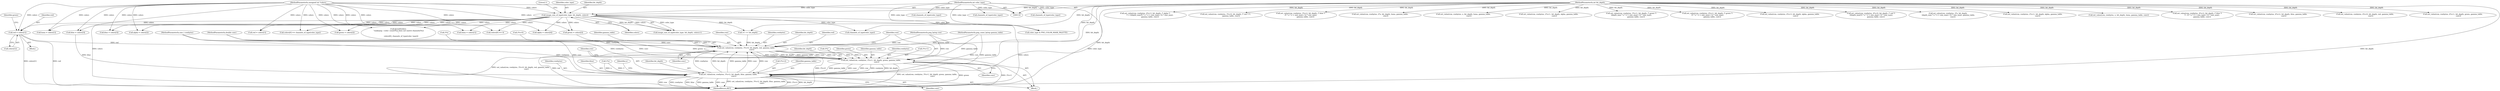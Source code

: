digraph "1_Android_9d4853418ab2f754c2b63e091c29c5529b8b86ca_14@array" {
"1000586" [label="(Call,red = colors[1])"];
"1000132" [label="(Call,image_size_of_type(color_type, bit_depth, colors))"];
"1000122" [label="(MethodParameterIn,int color_type)"];
"1000123" [label="(MethodParameterIn,int bit_depth)"];
"1000126" [label="(MethodParameterIn,unsigned int *colors)"];
"1000614" [label="(Call,set_value(row, rowbytes, 3*x+0, bit_depth, red, gamma_table,\n                     conv))"];
"1000626" [label="(Call,set_value(row, rowbytes, 3*x+1, bit_depth, green, gamma_table,\n                     conv))"];
"1000638" [label="(Call,set_value(row, rowbytes, 3*x+2, bit_depth, blue, gamma_table,\n                     conv))"];
"1000615" [label="(Identifier,row)"];
"1000641" [label="(Call,3*x+2)"];
"1000625" [label="(Identifier,conv)"];
"1000648" [label="(Identifier,gamma_table)"];
"1000640" [label="(Identifier,rowbytes)"];
"1000751" [label="(Call,channels_of_type(color_type))"];
"1000453" [label="(Call,set_value(row, rowbytes, 4*x+3, bit_depth, /* alpha */\n                  Y + ((depth_max-Y) * x * 2 + size_max) / (2 * size_max),\n                  gamma_table, conv))"];
"1000502" [label="(Call,channels_of_type(color_type))"];
"1000638" [label="(Call,set_value(row, rowbytes, 3*x+2, bit_depth, blue, gamma_table,\n                     conv))"];
"1000125" [label="(MethodParameterIn,double conv)"];
"1000666" [label="(Call,blue = colors[3])"];
"1000672" [label="(Call,alpha = colors[4])"];
"1000654" [label="(Call,red = colors[1])"];
"1000299" [label="(Call,set_value(row, rowbytes, 3*x+0, bit_depth, /* red */ Y,\n                     gamma_table, conv))"];
"1000634" [label="(Identifier,bit_depth)"];
"1000587" [label="(Identifier,red)"];
"1000136" [label="(Literal,1)"];
"1000630" [label="(Call,3*x)"];
"1000498" [label="(Call,colors[0] == channels_of_type(color_type))"];
"1000333" [label="(Call,set_value(row, rowbytes, 3*x+2, bit_depth, /* blue */\n (Y * x * 2 + size_max) / (2 * size_max),\n                  gamma_table, conv))"];
"1000120" [label="(MethodParameterIn,size_t rowbytes)"];
"1000616" [label="(Identifier,rowbytes)"];
"1000560" [label="(Call,set_value(row, rowbytes, 2*x, bit_depth, luma, gamma_table,\n                     conv))"];
"1000526" [label="(Call,set_value(row, rowbytes, x, bit_depth, luma, gamma_table,\n                     conv))"];
"1000622" [label="(Identifier,bit_depth)"];
"1000588" [label="(Call,colors[1])"];
"1000570" [label="(Call,set_value(row, rowbytes, 2*x+1, bit_depth, alpha, gamma_table,\n                     conv))"];
"1000311" [label="(Call,set_value(row, rowbytes, 3*x+1, bit_depth, /* green */\n (depth_max * x * 2 + size_max) / (2 * size_max),\n                  gamma_table, conv))"];
"1000133" [label="(Identifier,color_type)"];
"1000141" [label="(Call,1U << bit_depth)"];
"1000119" [label="(MethodParameterIn,png_bytep row)"];
"1000511" [label="(Call,luma = colors[1])"];
"1000135" [label="(Identifier,colors)"];
"1000124" [label="(MethodParameterIn,png_const_bytep gamma_table)"];
"1000407" [label="(Call,set_value(row, rowbytes, 4*x+1, bit_depth, /* green */\n (Y * x * 2 + size_max) / (2 * size_max),\n                  gamma_table, conv))"];
"1000628" [label="(Identifier,rowbytes)"];
"1000123" [label="(MethodParameterIn,int bit_depth)"];
"1000629" [label="(Call,3*x+1)"];
"1000639" [label="(Identifier,row)"];
"1000637" [label="(Identifier,conv)"];
"1000623" [label="(Identifier,red)"];
"1000724" [label="(Call,set_value(row, rowbytes, 4*x+3, bit_depth, alpha, gamma_table,\n                     conv))"];
"1000131" [label="(Call,image_size_of_type(color_type, bit_depth, colors)-1)"];
"1000152" [label="(Call,channels_of_type(color_type))"];
"1000627" [label="(Identifier,row)"];
"1000635" [label="(Identifier,green)"];
"1000383" [label="(Call,set_value(row, rowbytes, 4*x+0, bit_depth, /* red */\n ((depth_max-Y) * x * 2 + size_max) / (2 * size_max),\n                  gamma_table, conv))"];
"1000636" [label="(Identifier,gamma_table)"];
"1000626" [label="(Call,set_value(row, rowbytes, 3*x+1, bit_depth, green, gamma_table,\n                     conv))"];
"1000505" [label="(Call,channels_of_type(color_type))"];
"1000239" [label="(Call,set_value(row, rowbytes, 2*x, bit_depth,\n (depth_max * x * 2 + size_max) / (2 * size_max), gamma_table,\n                  conv))"];
"1000259" [label="(Call,set_value(row, rowbytes, 2*x+1, bit_depth, alpha, gamma_table,\n                  conv))"];
"1000618" [label="(Call,3*x)"];
"1000586" [label="(Call,red = colors[1])"];
"1000598" [label="(Call,blue = colors[3])"];
"1000544" [label="(Call,alpha = colors[2])"];
"1000592" [label="(Call,green = colors[2])"];
"1000617" [label="(Call,3*x+0)"];
"1000660" [label="(Call,green = colors[2])"];
"1000647" [label="(Identifier,blue)"];
"1000642" [label="(Call,3*x)"];
"1000745" [label="(Call,fprintf(stderr,\n \"makepng: --color: count(%u) does not match channels(%u)\n\",\n\n          colors[0], channels_of_type(color_type)))"];
"1000538" [label="(Call,luma = colors[1])"];
"1000134" [label="(Identifier,bit_depth)"];
"1000203" [label="(Call,set_value(row, rowbytes, x, bit_depth, luma, gamma_table, conv))"];
"1000612" [label="(Identifier,x)"];
"1000646" [label="(Identifier,bit_depth)"];
"1000584" [label="(Block,)"];
"1000593" [label="(Identifier,green)"];
"1000122" [label="(MethodParameterIn,int color_type)"];
"1000613" [label="(Block,)"];
"1000429" [label="(Call,set_value(row, rowbytes, 4*x+2, bit_depth, /* blue */\n                  Y - (Y * x * 2 + size_max) / (2 * size_max),\n                  gamma_table, conv))"];
"1000624" [label="(Identifier,gamma_table)"];
"1000712" [label="(Call,set_value(row, rowbytes, 4*x+2, bit_depth, blue, gamma_table,\n                     conv))"];
"1000688" [label="(Call,set_value(row, rowbytes, 4*x+0, bit_depth, red, gamma_table,\n                     conv))"];
"1000126" [label="(MethodParameterIn,unsigned int *colors)"];
"1000755" [label="(MethodReturn,RET)"];
"1000132" [label="(Call,image_size_of_type(color_type, bit_depth, colors))"];
"1000146" [label="(Call,colors[0] == 0)"];
"1000700" [label="(Call,set_value(row, rowbytes, 4*x+1, bit_depth, green, gamma_table,\n                     conv))"];
"1000649" [label="(Identifier,conv)"];
"1000614" [label="(Call,set_value(row, rowbytes, 3*x+0, bit_depth, red, gamma_table,\n                     conv))"];
"1000488" [label="(Call,color_type & PNG_COLOR_MASK_PALETTE)"];
"1000586" -> "1000584"  [label="AST: "];
"1000586" -> "1000588"  [label="CFG: "];
"1000587" -> "1000586"  [label="AST: "];
"1000588" -> "1000586"  [label="AST: "];
"1000593" -> "1000586"  [label="CFG: "];
"1000586" -> "1000755"  [label="DDG: colors[1]"];
"1000586" -> "1000755"  [label="DDG: red"];
"1000132" -> "1000586"  [label="DDG: colors"];
"1000126" -> "1000586"  [label="DDG: colors"];
"1000586" -> "1000614"  [label="DDG: red"];
"1000132" -> "1000131"  [label="AST: "];
"1000132" -> "1000135"  [label="CFG: "];
"1000133" -> "1000132"  [label="AST: "];
"1000134" -> "1000132"  [label="AST: "];
"1000135" -> "1000132"  [label="AST: "];
"1000136" -> "1000132"  [label="CFG: "];
"1000132" -> "1000755"  [label="DDG: colors"];
"1000132" -> "1000131"  [label="DDG: color_type"];
"1000132" -> "1000131"  [label="DDG: bit_depth"];
"1000132" -> "1000131"  [label="DDG: colors"];
"1000122" -> "1000132"  [label="DDG: color_type"];
"1000123" -> "1000132"  [label="DDG: bit_depth"];
"1000126" -> "1000132"  [label="DDG: colors"];
"1000132" -> "1000141"  [label="DDG: bit_depth"];
"1000132" -> "1000146"  [label="DDG: colors"];
"1000132" -> "1000152"  [label="DDG: color_type"];
"1000132" -> "1000488"  [label="DDG: color_type"];
"1000132" -> "1000498"  [label="DDG: colors"];
"1000132" -> "1000511"  [label="DDG: colors"];
"1000132" -> "1000538"  [label="DDG: colors"];
"1000132" -> "1000544"  [label="DDG: colors"];
"1000132" -> "1000592"  [label="DDG: colors"];
"1000132" -> "1000598"  [label="DDG: colors"];
"1000132" -> "1000654"  [label="DDG: colors"];
"1000132" -> "1000660"  [label="DDG: colors"];
"1000132" -> "1000666"  [label="DDG: colors"];
"1000132" -> "1000672"  [label="DDG: colors"];
"1000132" -> "1000745"  [label="DDG: colors"];
"1000122" -> "1000118"  [label="AST: "];
"1000122" -> "1000755"  [label="DDG: color_type"];
"1000122" -> "1000152"  [label="DDG: color_type"];
"1000122" -> "1000488"  [label="DDG: color_type"];
"1000122" -> "1000502"  [label="DDG: color_type"];
"1000122" -> "1000505"  [label="DDG: color_type"];
"1000122" -> "1000751"  [label="DDG: color_type"];
"1000123" -> "1000118"  [label="AST: "];
"1000123" -> "1000755"  [label="DDG: bit_depth"];
"1000123" -> "1000141"  [label="DDG: bit_depth"];
"1000123" -> "1000203"  [label="DDG: bit_depth"];
"1000123" -> "1000239"  [label="DDG: bit_depth"];
"1000123" -> "1000259"  [label="DDG: bit_depth"];
"1000123" -> "1000299"  [label="DDG: bit_depth"];
"1000123" -> "1000311"  [label="DDG: bit_depth"];
"1000123" -> "1000333"  [label="DDG: bit_depth"];
"1000123" -> "1000383"  [label="DDG: bit_depth"];
"1000123" -> "1000407"  [label="DDG: bit_depth"];
"1000123" -> "1000429"  [label="DDG: bit_depth"];
"1000123" -> "1000453"  [label="DDG: bit_depth"];
"1000123" -> "1000526"  [label="DDG: bit_depth"];
"1000123" -> "1000560"  [label="DDG: bit_depth"];
"1000123" -> "1000570"  [label="DDG: bit_depth"];
"1000123" -> "1000614"  [label="DDG: bit_depth"];
"1000123" -> "1000626"  [label="DDG: bit_depth"];
"1000123" -> "1000638"  [label="DDG: bit_depth"];
"1000123" -> "1000688"  [label="DDG: bit_depth"];
"1000123" -> "1000700"  [label="DDG: bit_depth"];
"1000123" -> "1000712"  [label="DDG: bit_depth"];
"1000123" -> "1000724"  [label="DDG: bit_depth"];
"1000126" -> "1000118"  [label="AST: "];
"1000126" -> "1000755"  [label="DDG: colors"];
"1000126" -> "1000146"  [label="DDG: colors"];
"1000126" -> "1000498"  [label="DDG: colors"];
"1000126" -> "1000511"  [label="DDG: colors"];
"1000126" -> "1000538"  [label="DDG: colors"];
"1000126" -> "1000544"  [label="DDG: colors"];
"1000126" -> "1000592"  [label="DDG: colors"];
"1000126" -> "1000598"  [label="DDG: colors"];
"1000126" -> "1000654"  [label="DDG: colors"];
"1000126" -> "1000660"  [label="DDG: colors"];
"1000126" -> "1000666"  [label="DDG: colors"];
"1000126" -> "1000672"  [label="DDG: colors"];
"1000126" -> "1000745"  [label="DDG: colors"];
"1000614" -> "1000613"  [label="AST: "];
"1000614" -> "1000625"  [label="CFG: "];
"1000615" -> "1000614"  [label="AST: "];
"1000616" -> "1000614"  [label="AST: "];
"1000617" -> "1000614"  [label="AST: "];
"1000622" -> "1000614"  [label="AST: "];
"1000623" -> "1000614"  [label="AST: "];
"1000624" -> "1000614"  [label="AST: "];
"1000625" -> "1000614"  [label="AST: "];
"1000627" -> "1000614"  [label="CFG: "];
"1000614" -> "1000755"  [label="DDG: set_value(row, rowbytes, 3*x+0, bit_depth, red, gamma_table,\n                     conv)"];
"1000614" -> "1000755"  [label="DDG: red"];
"1000614" -> "1000755"  [label="DDG: 3*x+0"];
"1000638" -> "1000614"  [label="DDG: row"];
"1000638" -> "1000614"  [label="DDG: rowbytes"];
"1000638" -> "1000614"  [label="DDG: bit_depth"];
"1000638" -> "1000614"  [label="DDG: gamma_table"];
"1000638" -> "1000614"  [label="DDG: conv"];
"1000119" -> "1000614"  [label="DDG: row"];
"1000120" -> "1000614"  [label="DDG: rowbytes"];
"1000618" -> "1000614"  [label="DDG: 3"];
"1000618" -> "1000614"  [label="DDG: x"];
"1000141" -> "1000614"  [label="DDG: bit_depth"];
"1000124" -> "1000614"  [label="DDG: gamma_table"];
"1000125" -> "1000614"  [label="DDG: conv"];
"1000614" -> "1000626"  [label="DDG: row"];
"1000614" -> "1000626"  [label="DDG: rowbytes"];
"1000614" -> "1000626"  [label="DDG: bit_depth"];
"1000614" -> "1000626"  [label="DDG: gamma_table"];
"1000614" -> "1000626"  [label="DDG: conv"];
"1000626" -> "1000613"  [label="AST: "];
"1000626" -> "1000637"  [label="CFG: "];
"1000627" -> "1000626"  [label="AST: "];
"1000628" -> "1000626"  [label="AST: "];
"1000629" -> "1000626"  [label="AST: "];
"1000634" -> "1000626"  [label="AST: "];
"1000635" -> "1000626"  [label="AST: "];
"1000636" -> "1000626"  [label="AST: "];
"1000637" -> "1000626"  [label="AST: "];
"1000639" -> "1000626"  [label="CFG: "];
"1000626" -> "1000755"  [label="DDG: 3*x+1"];
"1000626" -> "1000755"  [label="DDG: set_value(row, rowbytes, 3*x+1, bit_depth, green, gamma_table,\n                     conv)"];
"1000626" -> "1000755"  [label="DDG: green"];
"1000119" -> "1000626"  [label="DDG: row"];
"1000120" -> "1000626"  [label="DDG: rowbytes"];
"1000630" -> "1000626"  [label="DDG: 3"];
"1000630" -> "1000626"  [label="DDG: x"];
"1000592" -> "1000626"  [label="DDG: green"];
"1000124" -> "1000626"  [label="DDG: gamma_table"];
"1000125" -> "1000626"  [label="DDG: conv"];
"1000626" -> "1000638"  [label="DDG: row"];
"1000626" -> "1000638"  [label="DDG: rowbytes"];
"1000626" -> "1000638"  [label="DDG: bit_depth"];
"1000626" -> "1000638"  [label="DDG: gamma_table"];
"1000626" -> "1000638"  [label="DDG: conv"];
"1000638" -> "1000613"  [label="AST: "];
"1000638" -> "1000649"  [label="CFG: "];
"1000639" -> "1000638"  [label="AST: "];
"1000640" -> "1000638"  [label="AST: "];
"1000641" -> "1000638"  [label="AST: "];
"1000646" -> "1000638"  [label="AST: "];
"1000647" -> "1000638"  [label="AST: "];
"1000648" -> "1000638"  [label="AST: "];
"1000649" -> "1000638"  [label="AST: "];
"1000612" -> "1000638"  [label="CFG: "];
"1000638" -> "1000755"  [label="DDG: set_value(row, rowbytes, 3*x+2, bit_depth, blue, gamma_table,\n                     conv)"];
"1000638" -> "1000755"  [label="DDG: 3*x+2"];
"1000638" -> "1000755"  [label="DDG: bit_depth"];
"1000638" -> "1000755"  [label="DDG: row"];
"1000638" -> "1000755"  [label="DDG: rowbytes"];
"1000638" -> "1000755"  [label="DDG: blue"];
"1000638" -> "1000755"  [label="DDG: gamma_table"];
"1000638" -> "1000755"  [label="DDG: conv"];
"1000119" -> "1000638"  [label="DDG: row"];
"1000120" -> "1000638"  [label="DDG: rowbytes"];
"1000642" -> "1000638"  [label="DDG: 3"];
"1000642" -> "1000638"  [label="DDG: x"];
"1000598" -> "1000638"  [label="DDG: blue"];
"1000124" -> "1000638"  [label="DDG: gamma_table"];
"1000125" -> "1000638"  [label="DDG: conv"];
}
